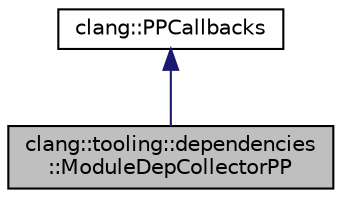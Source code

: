 digraph "clang::tooling::dependencies::ModuleDepCollectorPP"
{
 // LATEX_PDF_SIZE
  bgcolor="transparent";
  edge [fontname="Helvetica",fontsize="10",labelfontname="Helvetica",labelfontsize="10"];
  node [fontname="Helvetica",fontsize="10",shape=record];
  Node1 [label="clang::tooling::dependencies\l::ModuleDepCollectorPP",height=0.2,width=0.4,color="black", fillcolor="grey75", style="filled", fontcolor="black",tooltip="Callback that records textual includes and direct modular includes/imports during preprocessing."];
  Node2 -> Node1 [dir="back",color="midnightblue",fontsize="10",style="solid",fontname="Helvetica"];
  Node2 [label="clang::PPCallbacks",height=0.2,width=0.4,color="black",URL="$classclang_1_1PPCallbacks.html",tooltip="This interface provides a way to observe the actions of the preprocessor as it does its thing."];
}
